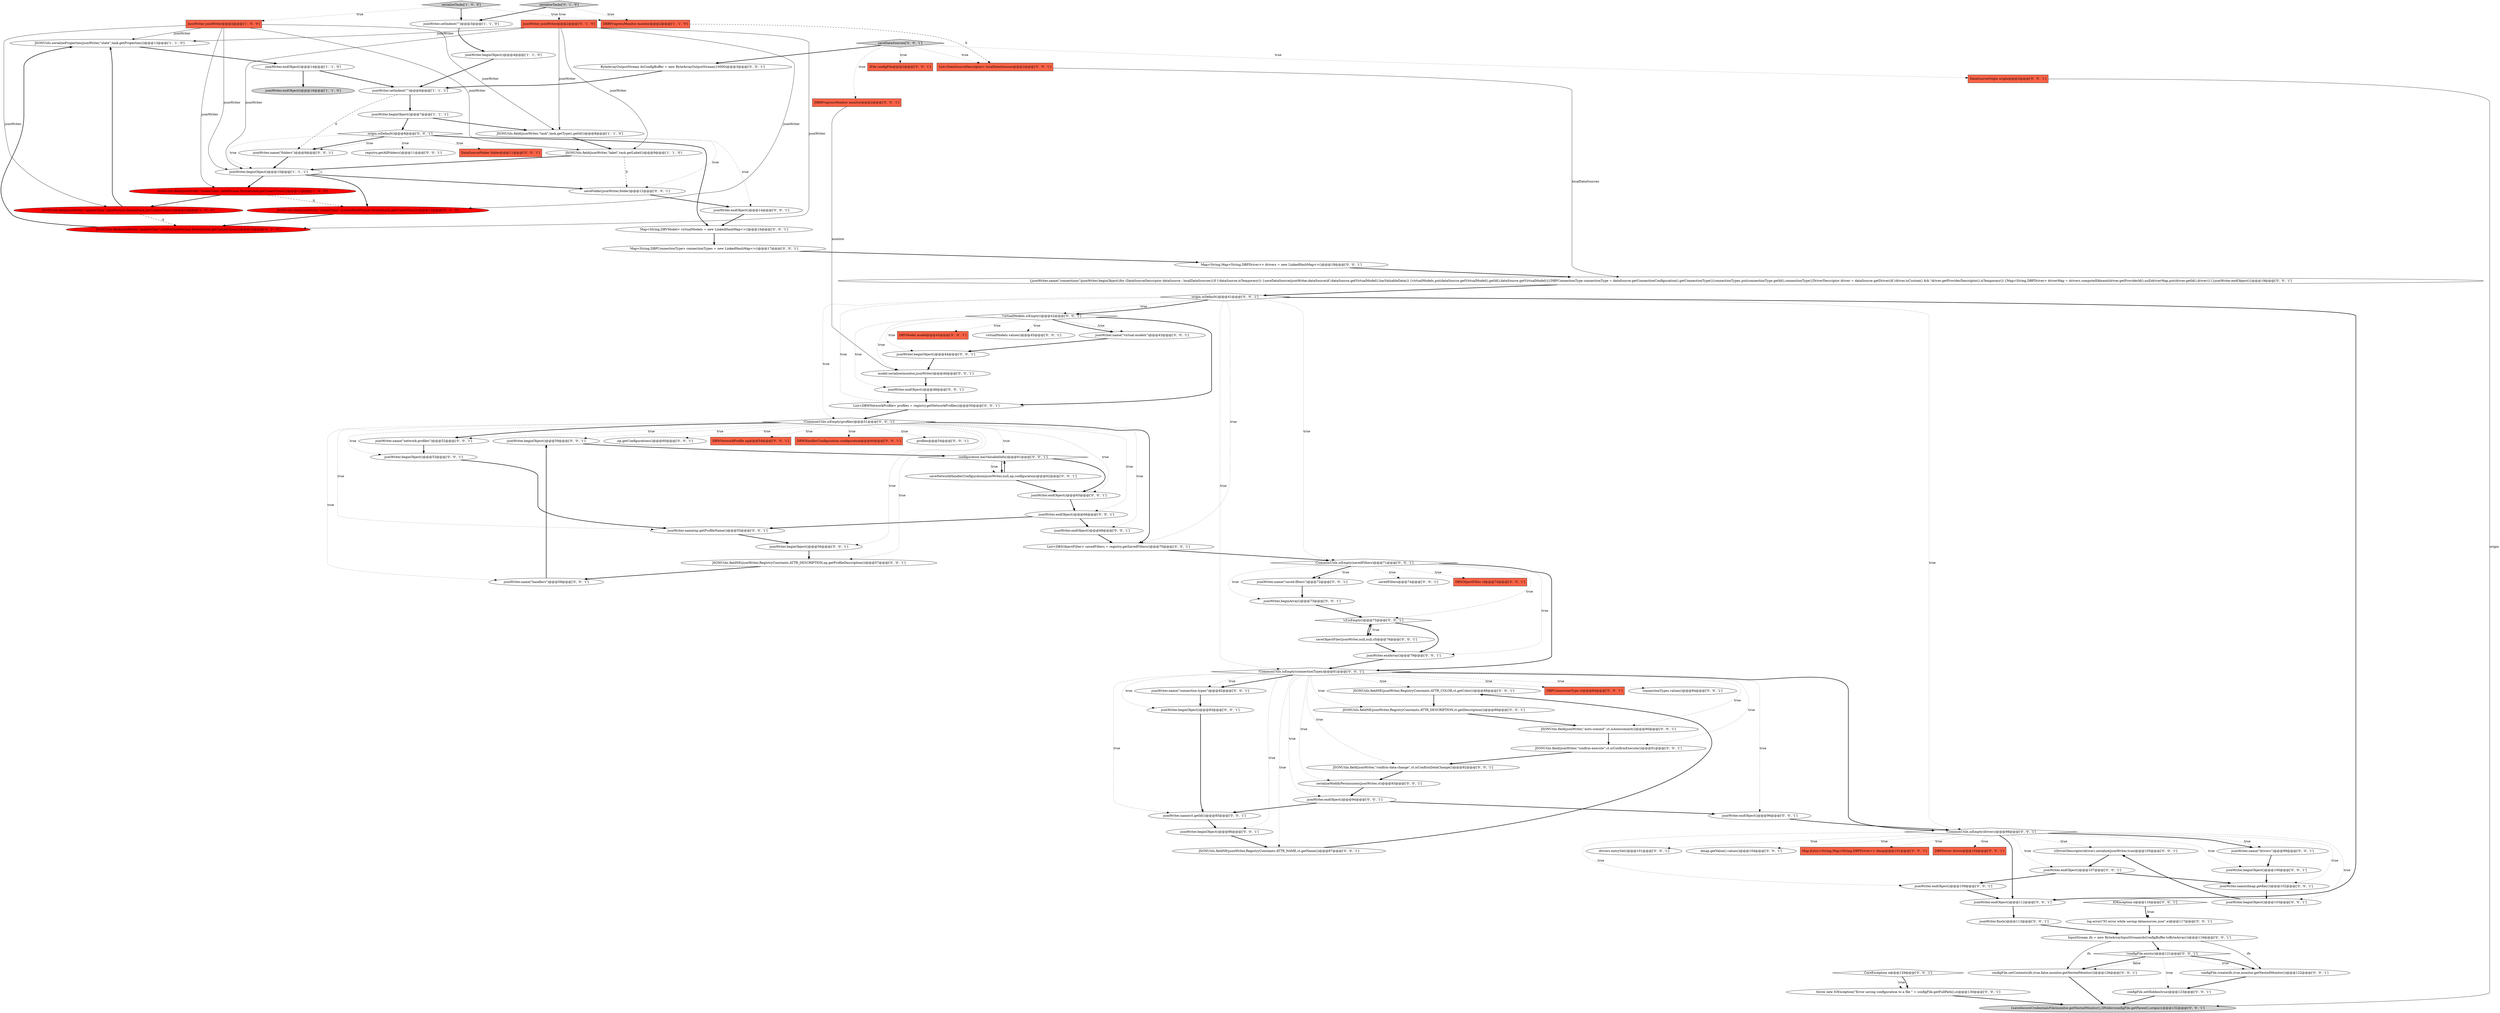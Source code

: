digraph {
10 [style = filled, label = "JSONUtils.serializeProperties(jsonWriter,\"state\",task.getProperties())@@@13@@@['1', '1', '0']", fillcolor = white, shape = ellipse image = "AAA0AAABBB1BBB"];
48 [style = filled, label = "{saveSecureCredentialsFile(monitor.getNestedMonitor(),(IFolder)configFile.getParent(),origin)}@@@132@@@['0', '0', '1']", fillcolor = lightgray, shape = ellipse image = "AAA0AAABBB3BBB"];
109 [style = filled, label = "JSONUtils.fieldNE(jsonWriter,RegistryConstants.ATTR_COLOR,ct.getColor())@@@88@@@['0', '0', '1']", fillcolor = white, shape = ellipse image = "AAA0AAABBB3BBB"];
100 [style = filled, label = "Map<String,DBPConnectionType> connectionTypes = new LinkedHashMap<>()@@@17@@@['0', '0', '1']", fillcolor = white, shape = ellipse image = "AAA0AAABBB3BBB"];
59 [style = filled, label = "configFile.create(ifs,true,monitor.getNestedMonitor())@@@122@@@['0', '0', '1']", fillcolor = white, shape = ellipse image = "AAA0AAABBB3BBB"];
27 [style = filled, label = "origin.isDefault()@@@8@@@['0', '0', '1']", fillcolor = white, shape = diamond image = "AAA0AAABBB3BBB"];
47 [style = filled, label = "jsonWriter.beginObject()@@@59@@@['0', '0', '1']", fillcolor = white, shape = ellipse image = "AAA0AAABBB3BBB"];
81 [style = filled, label = "np.getConfigurations()@@@60@@@['0', '0', '1']", fillcolor = white, shape = ellipse image = "AAA0AAABBB3BBB"];
69 [style = filled, label = "DBPConnectionType ct@@@84@@@['0', '0', '1']", fillcolor = tomato, shape = box image = "AAA0AAABBB3BBB"];
99 [style = filled, label = "registry.getAllFolders()@@@11@@@['0', '0', '1']", fillcolor = white, shape = ellipse image = "AAA0AAABBB3BBB"];
63 [style = filled, label = "jsonWriter.endObject()@@@14@@@['0', '0', '1']", fillcolor = white, shape = ellipse image = "AAA0AAABBB3BBB"];
104 [style = filled, label = "!CommonUtils.isEmpty(drivers)@@@98@@@['0', '0', '1']", fillcolor = white, shape = diamond image = "AAA0AAABBB3BBB"];
32 [style = filled, label = "JSONUtils.field(jsonWriter,\"auto-commit\",ct.isAutocommit())@@@90@@@['0', '0', '1']", fillcolor = white, shape = ellipse image = "AAA0AAABBB3BBB"];
40 [style = filled, label = "List<DBSObjectFilter> savedFilters = registry.getSavedFilters()@@@70@@@['0', '0', '1']", fillcolor = white, shape = ellipse image = "AAA0AAABBB3BBB"];
13 [style = filled, label = "jsonWriter.beginObject()@@@10@@@['1', '1', '1']", fillcolor = white, shape = ellipse image = "AAA0AAABBB1BBB"];
95 [style = filled, label = "JSONUtils.fieldNE(jsonWriter,RegistryConstants.ATTR_DESCRIPTION,np.getProfileDescription())@@@57@@@['0', '0', '1']", fillcolor = white, shape = ellipse image = "AAA0AAABBB3BBB"];
6 [style = filled, label = "JSONUtils.field(jsonWriter,\"updateTime\",dateFormat.format(task.getUpdateTime()))@@@12@@@['1', '0', '0']", fillcolor = red, shape = ellipse image = "AAA1AAABBB1BBB"];
64 [style = filled, label = "jsonWriter.beginArray()@@@73@@@['0', '0', '1']", fillcolor = white, shape = ellipse image = "AAA0AAABBB3BBB"];
80 [style = filled, label = "throw new IOException(\"Error saving configuration to a file \" + configFile.getFullPath(),e)@@@130@@@['0', '0', '1']", fillcolor = white, shape = ellipse image = "AAA0AAABBB3BBB"];
101 [style = filled, label = "DBWNetworkProfile np@@@54@@@['0', '0', '1']", fillcolor = tomato, shape = box image = "AAA0AAABBB3BBB"];
50 [style = filled, label = "IFile configFile@@@2@@@['0', '0', '1']", fillcolor = tomato, shape = box image = "AAA0AAABBB3BBB"];
18 [style = filled, label = "serializeTasks['0', '1', '0']", fillcolor = lightgray, shape = diamond image = "AAA0AAABBB2BBB"];
83 [style = filled, label = "((DriverDescriptor)driver).serialize(jsonWriter,true)@@@105@@@['0', '0', '1']", fillcolor = white, shape = ellipse image = "AAA0AAABBB3BBB"];
43 [style = filled, label = "CoreException e@@@129@@@['0', '0', '1']", fillcolor = white, shape = diamond image = "AAA0AAABBB3BBB"];
14 [style = filled, label = "JSONUtils.field(jsonWriter,\"task\",task.getType().getId())@@@8@@@['1', '1', '0']", fillcolor = white, shape = ellipse image = "AAA0AAABBB1BBB"];
22 [style = filled, label = "jsonWriter.beginObject()@@@83@@@['0', '0', '1']", fillcolor = white, shape = ellipse image = "AAA0AAABBB3BBB"];
23 [style = filled, label = "origin.isDefault()@@@41@@@['0', '0', '1']", fillcolor = white, shape = diamond image = "AAA0AAABBB3BBB"];
108 [style = filled, label = "DataSourceFolder folder@@@11@@@['0', '0', '1']", fillcolor = tomato, shape = box image = "AAA0AAABBB3BBB"];
0 [style = filled, label = "jsonWriter.beginObject()@@@4@@@['1', '1', '0']", fillcolor = white, shape = ellipse image = "AAA0AAABBB1BBB"];
42 [style = filled, label = "IOException e@@@116@@@['0', '0', '1']", fillcolor = white, shape = diamond image = "AAA0AAABBB3BBB"];
17 [style = filled, label = "JSONUtils.field(jsonWriter,\"updateTime\",systemDateFormat.format(task.getUpdateTime()))@@@12@@@['0', '1', '0']", fillcolor = red, shape = ellipse image = "AAA1AAABBB2BBB"];
34 [style = filled, label = "jsonWriter.name(\"network-profiles\")@@@52@@@['0', '0', '1']", fillcolor = white, shape = ellipse image = "AAA0AAABBB3BBB"];
93 [style = filled, label = "!cf.isEmpty()@@@75@@@['0', '0', '1']", fillcolor = white, shape = diamond image = "AAA0AAABBB3BBB"];
89 [style = filled, label = "saveFolder(jsonWriter,folder)@@@12@@@['0', '0', '1']", fillcolor = white, shape = ellipse image = "AAA0AAABBB3BBB"];
97 [style = filled, label = "Map<String,Map<String,DBPDriver>> drivers = new LinkedHashMap<>()@@@18@@@['0', '0', '1']", fillcolor = white, shape = ellipse image = "AAA0AAABBB3BBB"];
44 [style = filled, label = "ByteArrayOutputStream dsConfigBuffer = new ByteArrayOutputStream(10000)@@@3@@@['0', '0', '1']", fillcolor = white, shape = ellipse image = "AAA0AAABBB3BBB"];
70 [style = filled, label = "connectionTypes.values()@@@84@@@['0', '0', '1']", fillcolor = white, shape = ellipse image = "AAA0AAABBB3BBB"];
79 [style = filled, label = "JSONUtils.fieldNE(jsonWriter,RegistryConstants.ATTR_DESCRIPTION,ct.getDescription())@@@89@@@['0', '0', '1']", fillcolor = white, shape = ellipse image = "AAA0AAABBB3BBB"];
77 [style = filled, label = "drivers.entrySet()@@@101@@@['0', '0', '1']", fillcolor = white, shape = ellipse image = "AAA0AAABBB3BBB"];
45 [style = filled, label = "!CommonUtils.isEmpty(connectionTypes)@@@81@@@['0', '0', '1']", fillcolor = white, shape = diamond image = "AAA0AAABBB3BBB"];
76 [style = filled, label = "DBVModel model@@@45@@@['0', '0', '1']", fillcolor = tomato, shape = box image = "AAA0AAABBB3BBB"];
39 [style = filled, label = "jsonWriter.name(dmap.getKey())@@@102@@@['0', '0', '1']", fillcolor = white, shape = ellipse image = "AAA0AAABBB3BBB"];
61 [style = filled, label = "!CommonUtils.isEmpty(profiles)@@@51@@@['0', '0', '1']", fillcolor = white, shape = diamond image = "AAA0AAABBB3BBB"];
106 [style = filled, label = "List<DataSourceDescriptor> localDataSources@@@2@@@['0', '0', '1']", fillcolor = tomato, shape = box image = "AAA0AAABBB3BBB"];
94 [style = filled, label = "{jsonWriter.name(\"connections\")jsonWriter.beginObject()for (DataSourceDescriptor dataSource : localDataSources){if (!dataSource.isTemporary()) {saveDataSource(jsonWriter,dataSource)if (dataSource.getVirtualModel().hasValuableData()) {virtualModels.put(dataSource.getVirtualModel().getId(),dataSource.getVirtualModel())}DBPConnectionType connectionType = dataSource.getConnectionConfiguration().getConnectionType(){connectionTypes.put(connectionType.getId(),connectionType)}DriverDescriptor driver = dataSource.getDriver()if (driver.isCustom() && !driver.getProviderDescriptor().isTemporary()) {Map<String,DBPDriver> driverMap = drivers.computeIfAbsent(driver.getProviderId(),null)driverMap.put(driver.getId(),driver)}}}jsonWriter.endObject()}@@@19@@@['0', '0', '1']", fillcolor = white, shape = ellipse image = "AAA0AAABBB3BBB"];
16 [style = filled, label = "JsonWriter jsonWriter@@@2@@@['0', '1', '0']", fillcolor = tomato, shape = box image = "AAA0AAABBB2BBB"];
25 [style = filled, label = "jsonWriter.endObject()@@@65@@@['0', '0', '1']", fillcolor = white, shape = ellipse image = "AAA0AAABBB3BBB"];
75 [style = filled, label = "jsonWriter.name(\"saved-filters\")@@@72@@@['0', '0', '1']", fillcolor = white, shape = ellipse image = "AAA0AAABBB3BBB"];
54 [style = filled, label = "savedFilters@@@74@@@['0', '0', '1']", fillcolor = white, shape = ellipse image = "AAA0AAABBB3BBB"];
49 [style = filled, label = "saveObjectFiler(jsonWriter,null,null,cf)@@@76@@@['0', '0', '1']", fillcolor = white, shape = ellipse image = "AAA0AAABBB3BBB"];
73 [style = filled, label = "jsonWriter.endObject()@@@48@@@['0', '0', '1']", fillcolor = white, shape = ellipse image = "AAA0AAABBB3BBB"];
86 [style = filled, label = "!CommonUtils.isEmpty(savedFilters)@@@71@@@['0', '0', '1']", fillcolor = white, shape = diamond image = "AAA0AAABBB3BBB"];
55 [style = filled, label = "jsonWriter.name(\"folders\")@@@9@@@['0', '0', '1']", fillcolor = white, shape = ellipse image = "AAA0AAABBB3BBB"];
1 [style = filled, label = "JsonWriter jsonWriter@@@2@@@['1', '0', '0']", fillcolor = tomato, shape = box image = "AAA0AAABBB1BBB"];
20 [style = filled, label = "jsonWriter.name(\"handlers\")@@@58@@@['0', '0', '1']", fillcolor = white, shape = ellipse image = "AAA0AAABBB3BBB"];
92 [style = filled, label = "List<DBWNetworkProfile> profiles = registry.getNetworkProfiles()@@@50@@@['0', '0', '1']", fillcolor = white, shape = ellipse image = "AAA0AAABBB3BBB"];
3 [style = filled, label = "jsonWriter.beginObject()@@@7@@@['1', '1', '1']", fillcolor = white, shape = ellipse image = "AAA0AAABBB1BBB"];
46 [style = filled, label = "jsonWriter.flush()@@@113@@@['0', '0', '1']", fillcolor = white, shape = ellipse image = "AAA0AAABBB3BBB"];
62 [style = filled, label = "serializeModifyPermissions(jsonWriter,ct)@@@93@@@['0', '0', '1']", fillcolor = white, shape = ellipse image = "AAA0AAABBB3BBB"];
5 [style = filled, label = "JSONUtils.field(jsonWriter,\"createTime\",dateFormat.format(task.getCreateTime()))@@@11@@@['1', '0', '0']", fillcolor = red, shape = ellipse image = "AAA1AAABBB1BBB"];
88 [style = filled, label = "jsonWriter.name(ct.getId())@@@85@@@['0', '0', '1']", fillcolor = white, shape = ellipse image = "AAA0AAABBB3BBB"];
35 [style = filled, label = "Map<String,DBVModel> virtualModels = new LinkedHashMap<>()@@@16@@@['0', '0', '1']", fillcolor = white, shape = ellipse image = "AAA0AAABBB3BBB"];
87 [style = filled, label = "jsonWriter.endObject()@@@109@@@['0', '0', '1']", fillcolor = white, shape = ellipse image = "AAA0AAABBB3BBB"];
56 [style = filled, label = "jsonWriter.beginObject()@@@86@@@['0', '0', '1']", fillcolor = white, shape = ellipse image = "AAA0AAABBB3BBB"];
28 [style = filled, label = "dmap.getValue().values()@@@104@@@['0', '0', '1']", fillcolor = white, shape = ellipse image = "AAA0AAABBB3BBB"];
19 [style = filled, label = "jsonWriter.beginObject()@@@53@@@['0', '0', '1']", fillcolor = white, shape = ellipse image = "AAA0AAABBB3BBB"];
52 [style = filled, label = "jsonWriter.name(np.getProfileName())@@@55@@@['0', '0', '1']", fillcolor = white, shape = ellipse image = "AAA0AAABBB3BBB"];
84 [style = filled, label = "jsonWriter.name(\"virtual-models\")@@@43@@@['0', '0', '1']", fillcolor = white, shape = ellipse image = "AAA0AAABBB3BBB"];
4 [style = filled, label = "jsonWriter.setIndent(\"\")@@@3@@@['1', '1', '0']", fillcolor = white, shape = ellipse image = "AAA0AAABBB1BBB"];
96 [style = filled, label = "DBWHandlerConfiguration configuration@@@60@@@['0', '0', '1']", fillcolor = tomato, shape = box image = "AAA0AAABBB3BBB"];
11 [style = filled, label = "DBRProgressMonitor monitor@@@2@@@['1', '1', '0']", fillcolor = tomato, shape = box image = "AAA0AAABBB1BBB"];
53 [style = filled, label = "jsonWriter.endObject()@@@68@@@['0', '0', '1']", fillcolor = white, shape = ellipse image = "AAA0AAABBB3BBB"];
26 [style = filled, label = "InputStream ifs = new ByteArrayInputStream(dsConfigBuffer.toByteArray())@@@119@@@['0', '0', '1']", fillcolor = white, shape = ellipse image = "AAA0AAABBB3BBB"];
65 [style = filled, label = "JSONUtils.field(jsonWriter,\"confirm-data-change\",ct.isConfirmDataChange())@@@92@@@['0', '0', '1']", fillcolor = white, shape = ellipse image = "AAA0AAABBB3BBB"];
58 [style = filled, label = "DBRProgressMonitor monitor@@@2@@@['0', '0', '1']", fillcolor = tomato, shape = box image = "AAA0AAABBB3BBB"];
36 [style = filled, label = "virtualModels.values()@@@45@@@['0', '0', '1']", fillcolor = white, shape = ellipse image = "AAA0AAABBB3BBB"];
66 [style = filled, label = "jsonWriter.name(\"drivers\")@@@99@@@['0', '0', '1']", fillcolor = white, shape = ellipse image = "AAA0AAABBB3BBB"];
71 [style = filled, label = "jsonWriter.endObject()@@@94@@@['0', '0', '1']", fillcolor = white, shape = ellipse image = "AAA0AAABBB3BBB"];
2 [style = filled, label = "jsonWriter.endObject()@@@14@@@['1', '1', '0']", fillcolor = white, shape = ellipse image = "AAA0AAABBB1BBB"];
68 [style = filled, label = "jsonWriter.beginObject()@@@103@@@['0', '0', '1']", fillcolor = white, shape = ellipse image = "AAA0AAABBB3BBB"];
30 [style = filled, label = "profiles@@@54@@@['0', '0', '1']", fillcolor = white, shape = ellipse image = "AAA0AAABBB3BBB"];
33 [style = filled, label = "configFile.setContents(ifs,true,false,monitor.getNestedMonitor())@@@126@@@['0', '0', '1']", fillcolor = white, shape = ellipse image = "AAA0AAABBB3BBB"];
9 [style = filled, label = "serializeTasks['1', '0', '0']", fillcolor = lightgray, shape = diamond image = "AAA0AAABBB1BBB"];
105 [style = filled, label = "Map.Entry<String,Map<String,DBPDriver>> dmap@@@101@@@['0', '0', '1']", fillcolor = tomato, shape = box image = "AAA0AAABBB3BBB"];
31 [style = filled, label = "jsonWriter.beginObject()@@@56@@@['0', '0', '1']", fillcolor = white, shape = ellipse image = "AAA0AAABBB3BBB"];
78 [style = filled, label = "jsonWriter.endObject()@@@107@@@['0', '0', '1']", fillcolor = white, shape = ellipse image = "AAA0AAABBB3BBB"];
7 [style = filled, label = "jsonWriter.endObject()@@@16@@@['1', '1', '0']", fillcolor = lightgray, shape = ellipse image = "AAA0AAABBB1BBB"];
102 [style = filled, label = "configuration.hasValuableInfo()@@@61@@@['0', '0', '1']", fillcolor = white, shape = diamond image = "AAA0AAABBB3BBB"];
82 [style = filled, label = "jsonWriter.beginObject()@@@44@@@['0', '0', '1']", fillcolor = white, shape = ellipse image = "AAA0AAABBB3BBB"];
38 [style = filled, label = "jsonWriter.name(\"connection-types\")@@@82@@@['0', '0', '1']", fillcolor = white, shape = ellipse image = "AAA0AAABBB3BBB"];
103 [style = filled, label = "JSONUtils.fieldNE(jsonWriter,RegistryConstants.ATTR_NAME,ct.getName())@@@87@@@['0', '0', '1']", fillcolor = white, shape = ellipse image = "AAA0AAABBB3BBB"];
67 [style = filled, label = "DataSourceOrigin origin@@@2@@@['0', '0', '1']", fillcolor = tomato, shape = box image = "AAA0AAABBB3BBB"];
41 [style = filled, label = "jsonWriter.endObject()@@@66@@@['0', '0', '1']", fillcolor = white, shape = ellipse image = "AAA0AAABBB3BBB"];
72 [style = filled, label = "jsonWriter.endObject()@@@96@@@['0', '0', '1']", fillcolor = white, shape = ellipse image = "AAA0AAABBB3BBB"];
51 [style = filled, label = "log.error(\"IO error while saving datasources json\",e)@@@117@@@['0', '0', '1']", fillcolor = white, shape = ellipse image = "AAA0AAABBB3BBB"];
90 [style = filled, label = "configFile.setHidden(true)@@@123@@@['0', '0', '1']", fillcolor = white, shape = ellipse image = "AAA0AAABBB3BBB"];
12 [style = filled, label = "JSONUtils.field(jsonWriter,\"label\",task.getLabel())@@@9@@@['1', '1', '0']", fillcolor = white, shape = ellipse image = "AAA0AAABBB1BBB"];
21 [style = filled, label = "jsonWriter.beginObject()@@@100@@@['0', '0', '1']", fillcolor = white, shape = ellipse image = "AAA0AAABBB3BBB"];
57 [style = filled, label = "jsonWriter.endArray()@@@79@@@['0', '0', '1']", fillcolor = white, shape = ellipse image = "AAA0AAABBB3BBB"];
29 [style = filled, label = "model.serialize(monitor,jsonWriter)@@@46@@@['0', '0', '1']", fillcolor = white, shape = ellipse image = "AAA0AAABBB3BBB"];
37 [style = filled, label = "saveNetworkHandlerConfiguration(jsonWriter,null,np,configuration)@@@62@@@['0', '0', '1']", fillcolor = white, shape = ellipse image = "AAA0AAABBB3BBB"];
15 [style = filled, label = "JSONUtils.field(jsonWriter,\"createTime\",systemDateFormat.format(task.getCreateTime()))@@@11@@@['0', '1', '0']", fillcolor = red, shape = ellipse image = "AAA1AAABBB2BBB"];
91 [style = filled, label = "!virtualModels.isEmpty()@@@42@@@['0', '0', '1']", fillcolor = white, shape = diamond image = "AAA0AAABBB3BBB"];
60 [style = filled, label = "!configFile.exists()@@@121@@@['0', '0', '1']", fillcolor = white, shape = diamond image = "AAA0AAABBB3BBB"];
98 [style = filled, label = "JSONUtils.field(jsonWriter,\"confirm-execute\",ct.isConfirmExecute())@@@91@@@['0', '0', '1']", fillcolor = white, shape = ellipse image = "AAA0AAABBB3BBB"];
8 [style = filled, label = "jsonWriter.setIndent(\"\")@@@6@@@['1', '1', '1']", fillcolor = white, shape = ellipse image = "AAA0AAABBB1BBB"];
74 [style = filled, label = "DBPDriver driver@@@104@@@['0', '0', '1']", fillcolor = tomato, shape = box image = "AAA0AAABBB3BBB"];
107 [style = filled, label = "jsonWriter.endObject()@@@112@@@['0', '0', '1']", fillcolor = white, shape = ellipse image = "AAA0AAABBB3BBB"];
85 [style = filled, label = "DBSObjectFilter cf@@@74@@@['0', '0', '1']", fillcolor = tomato, shape = box image = "AAA0AAABBB3BBB"];
24 [style = filled, label = "saveDataSources['0', '0', '1']", fillcolor = lightgray, shape = diamond image = "AAA0AAABBB3BBB"];
45->72 [style = dotted, label="true"];
86->54 [style = dotted, label="true"];
86->85 [style = dotted, label="true"];
16->10 [style = solid, label="jsonWriter"];
44->8 [style = bold, label=""];
45->109 [style = dotted, label="true"];
91->84 [style = dotted, label="true"];
26->59 [style = solid, label="ifs"];
23->107 [style = bold, label=""];
86->75 [style = bold, label=""];
65->62 [style = bold, label=""];
93->49 [style = bold, label=""];
61->30 [style = dotted, label="true"];
27->89 [style = dotted, label="true"];
98->65 [style = bold, label=""];
42->51 [style = dotted, label="true"];
24->67 [style = dotted, label="true"];
1->14 [style = solid, label="jsonWriter"];
55->13 [style = bold, label=""];
37->102 [style = bold, label=""];
45->38 [style = dotted, label="true"];
61->96 [style = dotted, label="true"];
91->36 [style = dotted, label="true"];
79->32 [style = bold, label=""];
104->21 [style = dotted, label="true"];
91->82 [style = dotted, label="true"];
60->59 [style = dotted, label="true"];
104->105 [style = dotted, label="true"];
3->27 [style = bold, label=""];
104->107 [style = bold, label=""];
45->22 [style = dotted, label="true"];
93->57 [style = bold, label=""];
26->60 [style = bold, label=""];
15->17 [style = bold, label=""];
61->95 [style = dotted, label="true"];
45->38 [style = bold, label=""];
13->89 [style = bold, label=""];
16->13 [style = solid, label="jsonWriter"];
0->8 [style = bold, label=""];
33->48 [style = bold, label=""];
83->78 [style = bold, label=""];
51->26 [style = bold, label=""];
87->107 [style = bold, label=""];
23->92 [style = dotted, label="true"];
61->101 [style = dotted, label="true"];
58->29 [style = solid, label="monitor"];
45->32 [style = dotted, label="true"];
104->83 [style = dotted, label="true"];
8->55 [style = dashed, label="0"];
45->88 [style = dotted, label="true"];
91->29 [style = dotted, label="true"];
11->106 [style = dashed, label="0"];
43->80 [style = dotted, label="true"];
34->19 [style = bold, label=""];
59->90 [style = bold, label=""];
18->16 [style = dotted, label="true"];
40->86 [style = bold, label=""];
61->53 [style = dotted, label="true"];
104->66 [style = dotted, label="true"];
100->97 [style = bold, label=""];
24->44 [style = bold, label=""];
61->52 [style = dotted, label="true"];
29->73 [style = bold, label=""];
68->83 [style = bold, label=""];
6->17 [style = dashed, label="0"];
57->45 [style = bold, label=""];
75->64 [style = bold, label=""];
89->63 [style = bold, label=""];
93->49 [style = dotted, label="true"];
4->0 [style = bold, label=""];
23->40 [style = dotted, label="true"];
41->53 [style = bold, label=""];
61->47 [style = dotted, label="true"];
61->25 [style = dotted, label="true"];
18->11 [style = dotted, label="true"];
61->41 [style = dotted, label="true"];
104->68 [style = dotted, label="true"];
104->74 [style = dotted, label="true"];
61->102 [style = dotted, label="true"];
5->6 [style = bold, label=""];
18->4 [style = bold, label=""];
80->48 [style = bold, label=""];
82->29 [style = bold, label=""];
45->70 [style = dotted, label="true"];
43->80 [style = bold, label=""];
13->5 [style = bold, label=""];
1->13 [style = solid, label="jsonWriter"];
102->37 [style = dotted, label="true"];
92->61 [style = bold, label=""];
10->2 [style = bold, label=""];
35->100 [style = bold, label=""];
95->20 [style = bold, label=""];
13->15 [style = bold, label=""];
61->40 [style = bold, label=""];
60->90 [style = dotted, label="true"];
23->104 [style = dotted, label="true"];
91->76 [style = dotted, label="true"];
24->58 [style = dotted, label="true"];
78->39 [style = bold, label=""];
23->86 [style = dotted, label="true"];
45->79 [style = dotted, label="true"];
102->37 [style = bold, label=""];
23->61 [style = dotted, label="true"];
45->103 [style = dotted, label="true"];
104->39 [style = dotted, label="true"];
17->10 [style = bold, label=""];
16->15 [style = solid, label="jsonWriter"];
27->99 [style = dotted, label="true"];
31->95 [style = bold, label=""];
1->5 [style = solid, label="jsonWriter"];
25->41 [style = bold, label=""];
27->63 [style = dotted, label="true"];
9->11 [style = dotted, label="true"];
37->25 [style = bold, label=""];
78->87 [style = bold, label=""];
8->3 [style = bold, label=""];
86->45 [style = bold, label=""];
53->40 [style = bold, label=""];
27->13 [style = dotted, label="true"];
73->92 [style = bold, label=""];
27->35 [style = bold, label=""];
42->51 [style = bold, label=""];
106->94 [style = solid, label="localDataSources"];
60->33 [style = dotted, label="false"];
71->72 [style = bold, label=""];
12->13 [style = bold, label=""];
61->34 [style = bold, label=""];
45->71 [style = dotted, label="true"];
27->55 [style = bold, label=""];
21->39 [style = bold, label=""];
71->88 [style = bold, label=""];
86->93 [style = dotted, label="true"];
45->69 [style = dotted, label="true"];
45->98 [style = dotted, label="true"];
6->10 [style = bold, label=""];
66->21 [style = bold, label=""];
97->94 [style = bold, label=""];
27->108 [style = dotted, label="true"];
9->1 [style = dotted, label="true"];
23->45 [style = dotted, label="true"];
24->106 [style = dotted, label="true"];
86->57 [style = dotted, label="true"];
39->68 [style = bold, label=""];
45->65 [style = dotted, label="true"];
91->84 [style = bold, label=""];
16->14 [style = solid, label="jsonWriter"];
67->48 [style = solid, label="origin"];
64->93 [style = bold, label=""];
90->48 [style = bold, label=""];
23->91 [style = dotted, label="true"];
5->15 [style = dashed, label="0"];
107->46 [style = bold, label=""];
32->98 [style = bold, label=""];
47->102 [style = bold, label=""];
91->92 [style = bold, label=""];
88->56 [style = bold, label=""];
1->10 [style = solid, label="jsonWriter"];
86->75 [style = dotted, label="true"];
1->12 [style = solid, label="jsonWriter"];
104->87 [style = dotted, label="true"];
102->25 [style = bold, label=""];
1->6 [style = solid, label="jsonWriter"];
104->78 [style = dotted, label="true"];
61->19 [style = dotted, label="true"];
9->4 [style = bold, label=""];
26->33 [style = solid, label="ifs"];
3->14 [style = bold, label=""];
61->20 [style = dotted, label="true"];
84->82 [style = bold, label=""];
23->91 [style = bold, label=""];
60->59 [style = bold, label=""];
45->62 [style = dotted, label="true"];
20->47 [style = bold, label=""];
109->79 [style = bold, label=""];
56->103 [style = bold, label=""];
61->34 [style = dotted, label="true"];
45->56 [style = dotted, label="true"];
41->52 [style = bold, label=""];
104->66 [style = bold, label=""];
104->28 [style = dotted, label="true"];
27->55 [style = dotted, label="true"];
61->81 [style = dotted, label="true"];
24->50 [style = dotted, label="true"];
19->52 [style = bold, label=""];
60->33 [style = bold, label=""];
62->71 [style = bold, label=""];
22->88 [style = bold, label=""];
46->26 [style = bold, label=""];
12->89 [style = dashed, label="0"];
49->93 [style = bold, label=""];
94->23 [style = bold, label=""];
86->64 [style = dotted, label="true"];
103->109 [style = bold, label=""];
14->12 [style = bold, label=""];
91->73 [style = dotted, label="true"];
104->77 [style = dotted, label="true"];
72->104 [style = bold, label=""];
52->31 [style = bold, label=""];
16->17 [style = solid, label="jsonWriter"];
16->12 [style = solid, label="jsonWriter"];
2->7 [style = bold, label=""];
49->57 [style = bold, label=""];
45->104 [style = bold, label=""];
38->22 [style = bold, label=""];
2->8 [style = bold, label=""];
61->31 [style = dotted, label="true"];
63->35 [style = bold, label=""];
}
